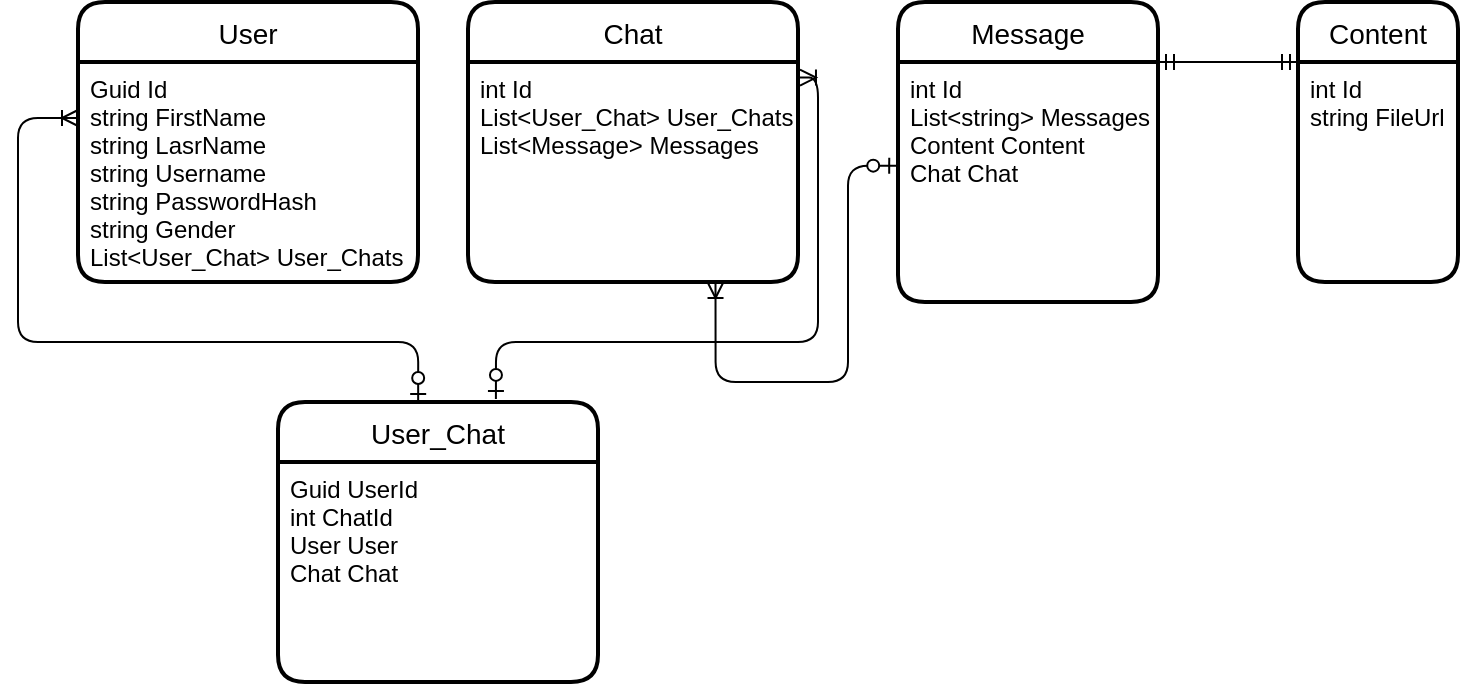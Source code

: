 <mxfile>
    <diagram id="Wg3Um_qMI8Lw3gviP9Ik" name="Page-1">
        <mxGraphModel dx="835" dy="487" grid="1" gridSize="10" guides="1" tooltips="1" connect="1" arrows="1" fold="1" page="1" pageScale="1" pageWidth="850" pageHeight="1100" math="0" shadow="0">
            <root>
                <mxCell id="0"/>
                <mxCell id="1" parent="0"/>
                <mxCell id="22" value="User" style="swimlane;childLayout=stackLayout;horizontal=1;startSize=30;horizontalStack=0;rounded=1;fontSize=14;fontStyle=0;strokeWidth=2;resizeParent=0;resizeLast=1;shadow=0;dashed=0;align=center;" parent="1" vertex="1">
                    <mxGeometry x="70" y="220" width="170" height="140" as="geometry"/>
                </mxCell>
                <mxCell id="23" value="Guid Id&#10;string FirstName&#10;string LasrName&#10;string Username&#10;string PasswordHash&#10;string Gender&#10;List&lt;User_Chat&gt; User_Chats" style="align=left;strokeColor=none;fillColor=none;spacingLeft=4;fontSize=12;verticalAlign=top;resizable=0;rotatable=0;part=1;" parent="22" vertex="1">
                    <mxGeometry y="30" width="170" height="110" as="geometry"/>
                </mxCell>
                <mxCell id="25" value="Chat" style="swimlane;childLayout=stackLayout;horizontal=1;startSize=30;horizontalStack=0;rounded=1;fontSize=14;fontStyle=0;strokeWidth=2;resizeParent=0;resizeLast=1;shadow=0;dashed=0;align=center;" parent="1" vertex="1">
                    <mxGeometry x="265" y="220" width="165" height="140" as="geometry"/>
                </mxCell>
                <mxCell id="26" value="int Id&#10;List&lt;User_Chat&gt; User_Chats&#10;List&lt;Message&gt; Messages&#10;" style="align=left;strokeColor=none;fillColor=none;spacingLeft=4;fontSize=12;verticalAlign=top;resizable=0;rotatable=0;part=1;" parent="25" vertex="1">
                    <mxGeometry y="30" width="165" height="110" as="geometry"/>
                </mxCell>
                <mxCell id="30" value="User_Chat" style="swimlane;childLayout=stackLayout;horizontal=1;startSize=30;horizontalStack=0;rounded=1;fontSize=14;fontStyle=0;strokeWidth=2;resizeParent=0;resizeLast=1;shadow=0;dashed=0;align=center;" parent="1" vertex="1">
                    <mxGeometry x="170" y="420" width="160" height="140" as="geometry"/>
                </mxCell>
                <mxCell id="31" value="Guid UserId&#10;int ChatId&#10;User User&#10;Chat Chat" style="align=left;strokeColor=none;fillColor=none;spacingLeft=4;fontSize=12;verticalAlign=top;resizable=0;rotatable=0;part=1;" parent="30" vertex="1">
                    <mxGeometry y="30" width="160" height="110" as="geometry"/>
                </mxCell>
                <mxCell id="35" value="Message" style="swimlane;childLayout=stackLayout;horizontal=1;startSize=30;horizontalStack=0;rounded=1;fontSize=14;fontStyle=0;strokeWidth=2;resizeParent=0;resizeLast=1;shadow=0;dashed=0;align=center;" parent="1" vertex="1">
                    <mxGeometry x="480" y="220" width="130" height="150" as="geometry"/>
                </mxCell>
                <mxCell id="36" value="int Id&#10;List&lt;string&gt; Messages&#10;Content Content&#10;Chat Chat&#10;" style="align=left;strokeColor=none;fillColor=none;spacingLeft=4;fontSize=12;verticalAlign=top;resizable=0;rotatable=0;part=1;" parent="35" vertex="1">
                    <mxGeometry y="30" width="130" height="120" as="geometry"/>
                </mxCell>
                <mxCell id="38" value="Content" style="swimlane;childLayout=stackLayout;horizontal=1;startSize=30;horizontalStack=0;rounded=1;fontSize=14;fontStyle=0;strokeWidth=2;resizeParent=0;resizeLast=1;shadow=0;dashed=0;align=center;" parent="1" vertex="1">
                    <mxGeometry x="680" y="220" width="80" height="140" as="geometry"/>
                </mxCell>
                <mxCell id="39" value="int Id&#10;string FileUrl&#10;" style="align=left;strokeColor=none;fillColor=none;spacingLeft=4;fontSize=12;verticalAlign=top;resizable=0;rotatable=0;part=1;" parent="38" vertex="1">
                    <mxGeometry y="30" width="80" height="110" as="geometry"/>
                </mxCell>
                <mxCell id="40" value="" style="fontSize=12;html=1;endArrow=ERmandOne;startArrow=ERmandOne;entryX=0;entryY=0;entryDx=0;entryDy=0;exitX=1;exitY=0;exitDx=0;exitDy=0;" parent="1" source="36" target="39" edge="1">
                    <mxGeometry width="100" height="100" relative="1" as="geometry">
                        <mxPoint x="508.96" y="426.22" as="sourcePoint"/>
                        <mxPoint x="660" y="370" as="targetPoint"/>
                    </mxGeometry>
                </mxCell>
                <mxCell id="41" value="" style="edgeStyle=orthogonalEdgeStyle;fontSize=12;html=1;endArrow=ERoneToMany;startArrow=ERzeroToOne;exitX=0.438;exitY=0;exitDx=0;exitDy=0;exitPerimeter=0;" edge="1" parent="1" source="30">
                    <mxGeometry width="100" height="100" relative="1" as="geometry">
                        <mxPoint x="240" y="410" as="sourcePoint"/>
                        <mxPoint x="70" y="278" as="targetPoint"/>
                        <Array as="points">
                            <mxPoint x="240" y="390"/>
                            <mxPoint x="40" y="390"/>
                            <mxPoint x="40" y="278"/>
                        </Array>
                    </mxGeometry>
                </mxCell>
                <mxCell id="43" value="" style="edgeStyle=orthogonalEdgeStyle;fontSize=12;html=1;endArrow=ERoneToMany;startArrow=ERzeroToOne;entryX=1.006;entryY=0.071;entryDx=0;entryDy=0;entryPerimeter=0;elbow=vertical;exitX=0.681;exitY=-0.011;exitDx=0;exitDy=0;exitPerimeter=0;" edge="1" parent="1" source="30" target="26">
                    <mxGeometry width="100" height="100" relative="1" as="geometry">
                        <mxPoint x="430" y="490" as="sourcePoint"/>
                        <mxPoint x="440" y="250" as="targetPoint"/>
                    </mxGeometry>
                </mxCell>
                <mxCell id="44" value="" style="edgeStyle=orthogonalEdgeStyle;fontSize=12;html=1;endArrow=ERoneToMany;startArrow=ERzeroToOne;entryX=0.75;entryY=1;entryDx=0;entryDy=0;elbow=vertical;exitX=-0.003;exitY=0.432;exitDx=0;exitDy=0;exitPerimeter=0;" edge="1" parent="1" source="36" target="26">
                    <mxGeometry width="100" height="100" relative="1" as="geometry">
                        <mxPoint x="288.96" y="428.46" as="sourcePoint"/>
                        <mxPoint x="440.99" y="267.81" as="targetPoint"/>
                        <Array as="points">
                            <mxPoint x="455" y="302"/>
                            <mxPoint x="455" y="410"/>
                            <mxPoint x="389" y="410"/>
                        </Array>
                    </mxGeometry>
                </mxCell>
            </root>
        </mxGraphModel>
    </diagram>
</mxfile>